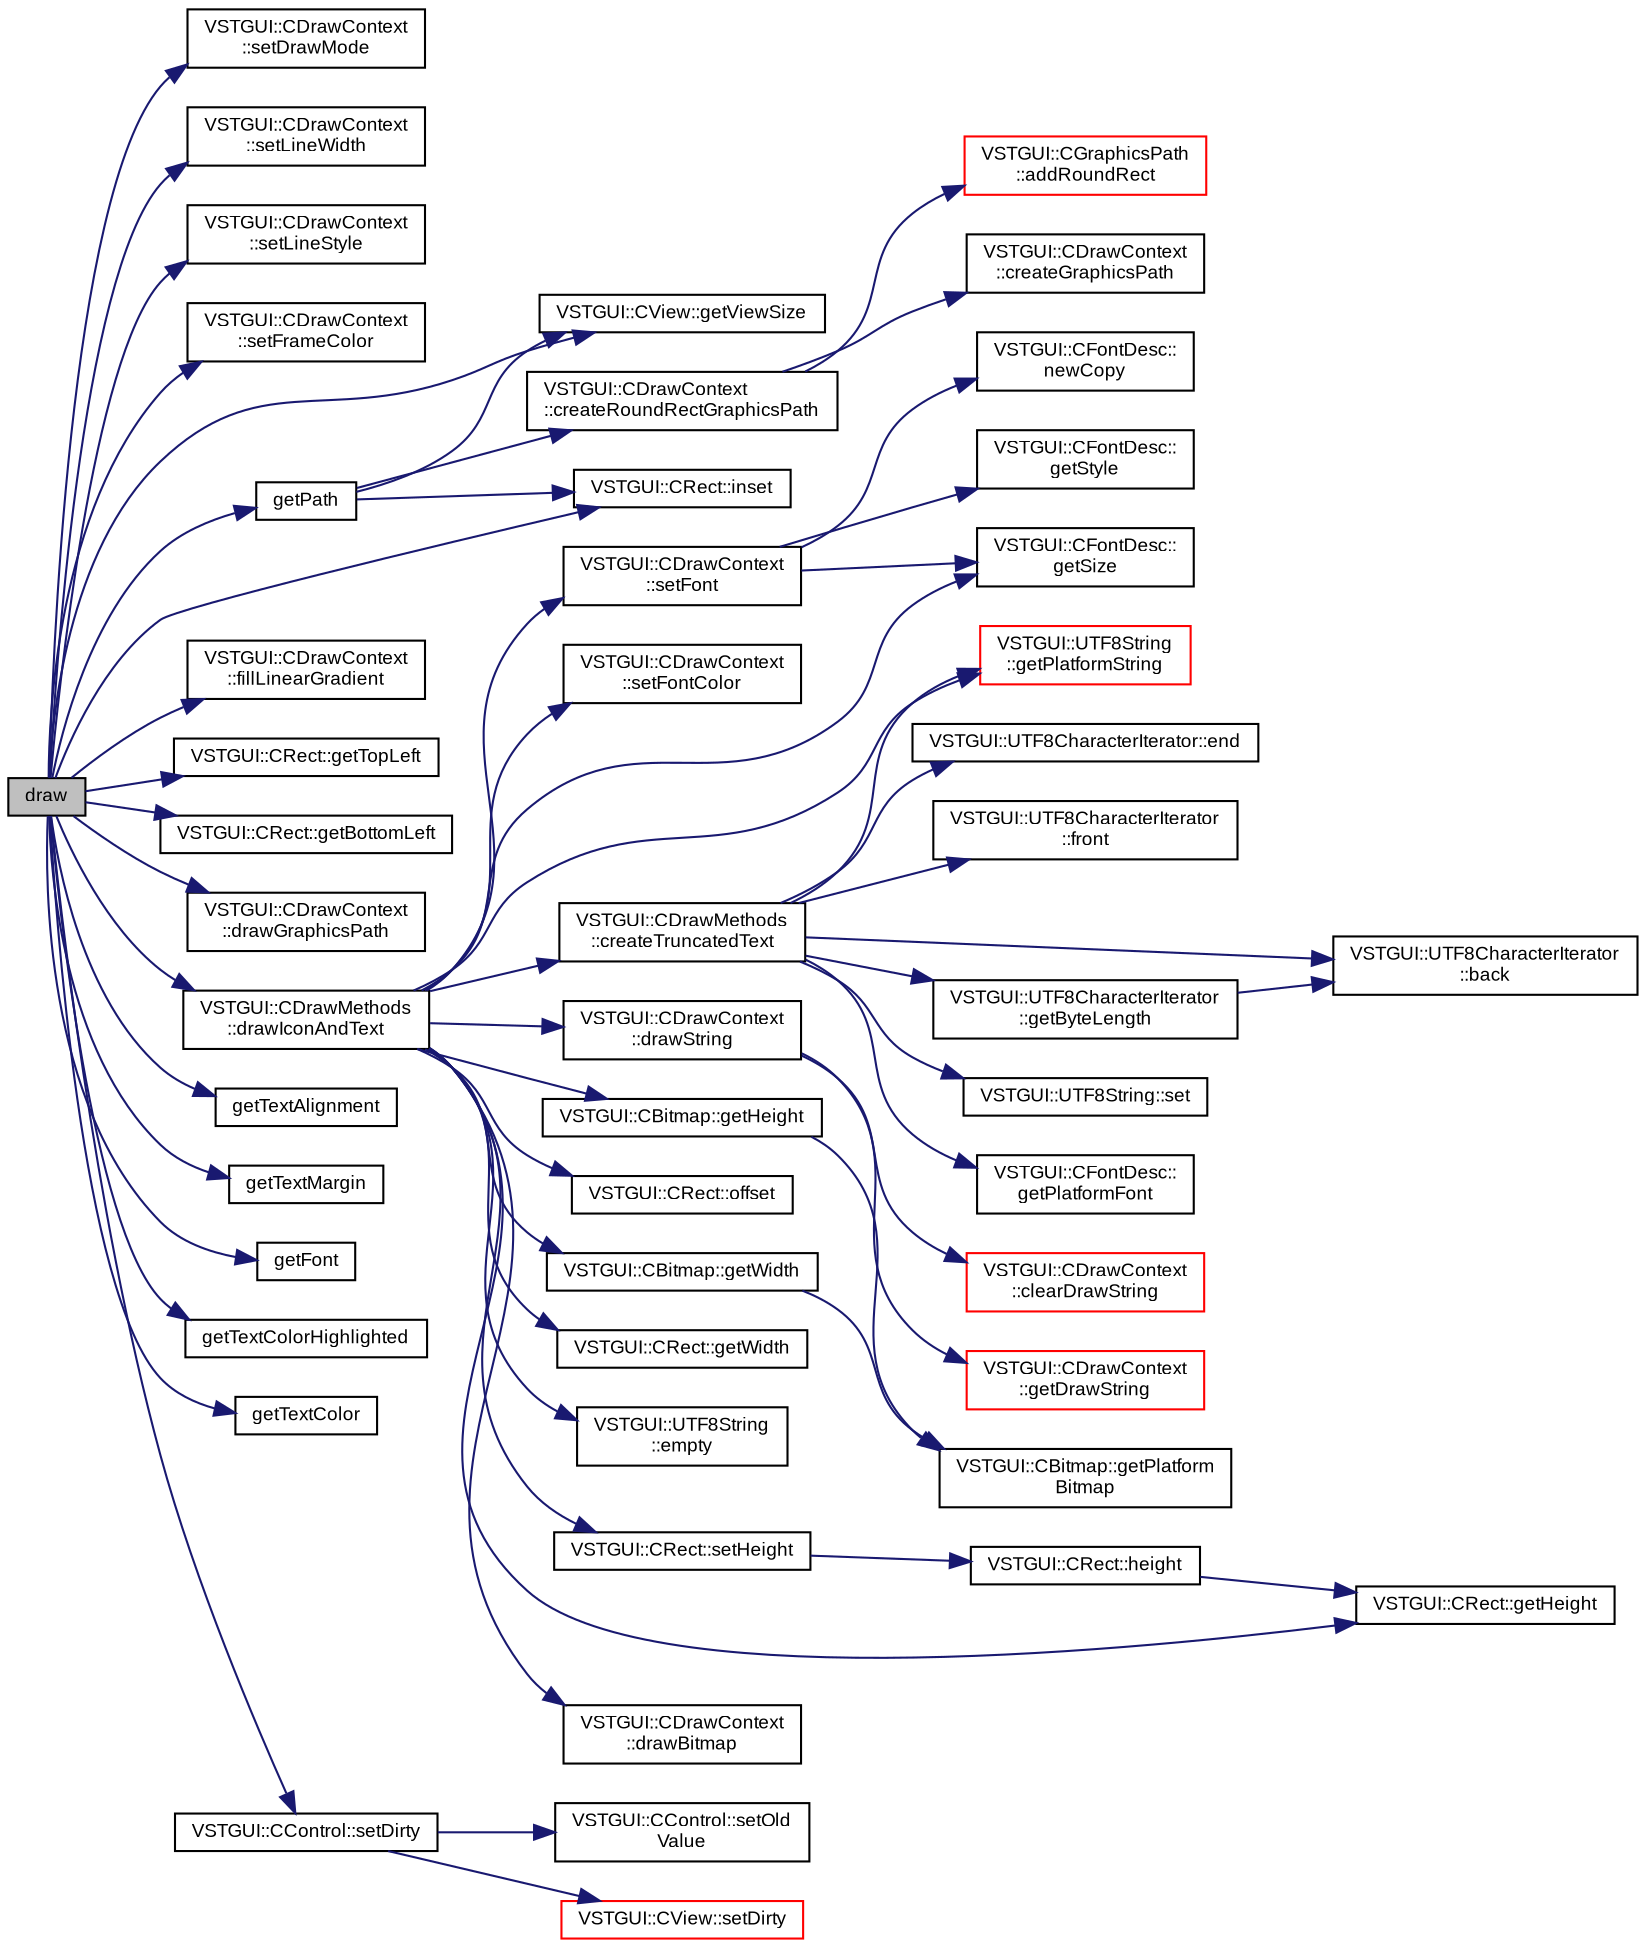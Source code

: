 digraph "draw"
{
  bgcolor="transparent";
  edge [fontname="Arial",fontsize="9",labelfontname="Arial",labelfontsize="9"];
  node [fontname="Arial",fontsize="9",shape=record];
  rankdir="LR";
  Node1 [label="draw",height=0.2,width=0.4,color="black", fillcolor="grey75", style="filled" fontcolor="black"];
  Node1 -> Node2 [color="midnightblue",fontsize="9",style="solid",fontname="Arial"];
  Node2 [label="VSTGUI::CDrawContext\l::setDrawMode",height=0.2,width=0.4,color="black",URL="$class_v_s_t_g_u_i_1_1_c_draw_context.html#ab4bef9a3e8c1344693fc3f53a9a1b51b",tooltip="set the current draw mode, see CDrawMode "];
  Node1 -> Node3 [color="midnightblue",fontsize="9",style="solid",fontname="Arial"];
  Node3 [label="VSTGUI::CDrawContext\l::setLineWidth",height=0.2,width=0.4,color="black",URL="$class_v_s_t_g_u_i_1_1_c_draw_context.html#a9901bb437bd3a1c196eb2f7b0d5bfa44",tooltip="set the current line width "];
  Node1 -> Node4 [color="midnightblue",fontsize="9",style="solid",fontname="Arial"];
  Node4 [label="VSTGUI::CDrawContext\l::setLineStyle",height=0.2,width=0.4,color="black",URL="$class_v_s_t_g_u_i_1_1_c_draw_context.html#a622734e81b6fc1a89480d47fc4dc6f01",tooltip="set the current line style "];
  Node1 -> Node5 [color="midnightblue",fontsize="9",style="solid",fontname="Arial"];
  Node5 [label="VSTGUI::CDrawContext\l::setFrameColor",height=0.2,width=0.4,color="black",URL="$class_v_s_t_g_u_i_1_1_c_draw_context.html#ae44181e37622cc3aeb857617ee21f595",tooltip="set current stroke color "];
  Node1 -> Node6 [color="midnightblue",fontsize="9",style="solid",fontname="Arial"];
  Node6 [label="VSTGUI::CView::getViewSize",height=0.2,width=0.4,color="black",URL="$class_v_s_t_g_u_i_1_1_c_view.html#a7b14fb07c53ccfa07dc91900f4fe01f1",tooltip="read only access to view size "];
  Node1 -> Node7 [color="midnightblue",fontsize="9",style="solid",fontname="Arial"];
  Node7 [label="VSTGUI::CRect::inset",height=0.2,width=0.4,color="black",URL="$struct_v_s_t_g_u_i_1_1_c_rect.html#a67f221f80f18e8bc5eaf06aa6d82aace"];
  Node1 -> Node8 [color="midnightblue",fontsize="9",style="solid",fontname="Arial"];
  Node8 [label="getPath",height=0.2,width=0.4,color="black",URL="$class_v_s_t_g_u_i_1_1_c_text_button.html#ae16576aafd35486dfdf5b01ff38e1bda"];
  Node8 -> Node6 [color="midnightblue",fontsize="9",style="solid",fontname="Arial"];
  Node8 -> Node7 [color="midnightblue",fontsize="9",style="solid",fontname="Arial"];
  Node8 -> Node9 [color="midnightblue",fontsize="9",style="solid",fontname="Arial"];
  Node9 [label="VSTGUI::CDrawContext\l::createRoundRectGraphicsPath",height=0.2,width=0.4,color="black",URL="$class_v_s_t_g_u_i_1_1_c_draw_context.html#aae150cd1619e66491930247a9092ce60",tooltip="create a rect with round corners as graphics path, you need to forget it after usage ..."];
  Node9 -> Node10 [color="midnightblue",fontsize="9",style="solid",fontname="Arial"];
  Node10 [label="VSTGUI::CDrawContext\l::createGraphicsPath",height=0.2,width=0.4,color="black",URL="$class_v_s_t_g_u_i_1_1_c_draw_context.html#a674489a3852313daca850240742481c6",tooltip="create a graphics path object, you need to forget it after usage "];
  Node9 -> Node11 [color="midnightblue",fontsize="9",style="solid",fontname="Arial"];
  Node11 [label="VSTGUI::CGraphicsPath\l::addRoundRect",height=0.2,width=0.4,color="red",URL="$class_v_s_t_g_u_i_1_1_c_graphics_path.html#ab931fd1815af542997697960629d87f3"];
  Node1 -> Node12 [color="midnightblue",fontsize="9",style="solid",fontname="Arial"];
  Node12 [label="VSTGUI::CDrawContext\l::fillLinearGradient",height=0.2,width=0.4,color="black",URL="$class_v_s_t_g_u_i_1_1_c_draw_context.html#aa39590e1a477c16edeb4c08cc2762502"];
  Node1 -> Node13 [color="midnightblue",fontsize="9",style="solid",fontname="Arial"];
  Node13 [label="VSTGUI::CRect::getTopLeft",height=0.2,width=0.4,color="black",URL="$struct_v_s_t_g_u_i_1_1_c_rect.html#a8283a5bcb281e300d94ac274dd79c4bb"];
  Node1 -> Node14 [color="midnightblue",fontsize="9",style="solid",fontname="Arial"];
  Node14 [label="VSTGUI::CRect::getBottomLeft",height=0.2,width=0.4,color="black",URL="$struct_v_s_t_g_u_i_1_1_c_rect.html#a5e455bf9c98ce04117640a3de82c35ca"];
  Node1 -> Node15 [color="midnightblue",fontsize="9",style="solid",fontname="Arial"];
  Node15 [label="VSTGUI::CDrawContext\l::drawGraphicsPath",height=0.2,width=0.4,color="black",URL="$class_v_s_t_g_u_i_1_1_c_draw_context.html#a3f16731acd9e86412d7b36e293ee0f5e"];
  Node1 -> Node16 [color="midnightblue",fontsize="9",style="solid",fontname="Arial"];
  Node16 [label="VSTGUI::CDrawMethods\l::drawIconAndText",height=0.2,width=0.4,color="black",URL="$namespace_v_s_t_g_u_i_1_1_c_draw_methods.html#a46d935bdf260519c07e691ec67dfdfb4"];
  Node16 -> Node17 [color="midnightblue",fontsize="9",style="solid",fontname="Arial"];
  Node17 [label="VSTGUI::CBitmap::getWidth",height=0.2,width=0.4,color="black",URL="$class_v_s_t_g_u_i_1_1_c_bitmap.html#a8b4fe88292b8e95807a9b07a26cd1cb1",tooltip="get the width of the image "];
  Node17 -> Node18 [color="midnightblue",fontsize="9",style="solid",fontname="Arial"];
  Node18 [label="VSTGUI::CBitmap::getPlatform\lBitmap",height=0.2,width=0.4,color="black",URL="$class_v_s_t_g_u_i_1_1_c_bitmap.html#a8849ed13652f5ee727ba7e689af30290"];
  Node16 -> Node19 [color="midnightblue",fontsize="9",style="solid",fontname="Arial"];
  Node19 [label="VSTGUI::CBitmap::getHeight",height=0.2,width=0.4,color="black",URL="$class_v_s_t_g_u_i_1_1_c_bitmap.html#a1f4be3a475a8fb7d8defa4621c01558d",tooltip="get the height of the image "];
  Node19 -> Node18 [color="midnightblue",fontsize="9",style="solid",fontname="Arial"];
  Node16 -> Node20 [color="midnightblue",fontsize="9",style="solid",fontname="Arial"];
  Node20 [label="VSTGUI::CRect::offset",height=0.2,width=0.4,color="black",URL="$struct_v_s_t_g_u_i_1_1_c_rect.html#a3b15bdeea464922589dfe91b21d991ce"];
  Node16 -> Node21 [color="midnightblue",fontsize="9",style="solid",fontname="Arial"];
  Node21 [label="VSTGUI::CRect::getHeight",height=0.2,width=0.4,color="black",URL="$struct_v_s_t_g_u_i_1_1_c_rect.html#a1f4be3a475a8fb7d8defa4621c01558d"];
  Node16 -> Node22 [color="midnightblue",fontsize="9",style="solid",fontname="Arial"];
  Node22 [label="VSTGUI::CRect::getWidth",height=0.2,width=0.4,color="black",URL="$struct_v_s_t_g_u_i_1_1_c_rect.html#a8b4fe88292b8e95807a9b07a26cd1cb1"];
  Node16 -> Node23 [color="midnightblue",fontsize="9",style="solid",fontname="Arial"];
  Node23 [label="VSTGUI::UTF8String\l::empty",height=0.2,width=0.4,color="black",URL="$class_v_s_t_g_u_i_1_1_u_t_f8_string.html#ac6e61de369e994009e36f344f99c15ad"];
  Node16 -> Node24 [color="midnightblue",fontsize="9",style="solid",fontname="Arial"];
  Node24 [label="VSTGUI::CFontDesc::\lgetSize",height=0.2,width=0.4,color="black",URL="$class_v_s_t_g_u_i_1_1_c_font_desc.html#a41e097ceebffe54a8ed361d006164fc6",tooltip="get the height of the font "];
  Node16 -> Node25 [color="midnightblue",fontsize="9",style="solid",fontname="Arial"];
  Node25 [label="VSTGUI::CRect::setHeight",height=0.2,width=0.4,color="black",URL="$struct_v_s_t_g_u_i_1_1_c_rect.html#a5067e7f1239cf80b5488792ecf3ac098"];
  Node25 -> Node26 [color="midnightblue",fontsize="9",style="solid",fontname="Arial"];
  Node26 [label="VSTGUI::CRect::height",height=0.2,width=0.4,color="black",URL="$struct_v_s_t_g_u_i_1_1_c_rect.html#a5ca7ffa8316b6835e331dfd01534ed32"];
  Node26 -> Node21 [color="midnightblue",fontsize="9",style="solid",fontname="Arial"];
  Node16 -> Node27 [color="midnightblue",fontsize="9",style="solid",fontname="Arial"];
  Node27 [label="VSTGUI::CDrawContext\l::drawBitmap",height=0.2,width=0.4,color="black",URL="$class_v_s_t_g_u_i_1_1_c_draw_context.html#a90db9382b9c2c390af6f4630109dbee0",tooltip="don&#39;t call directly, please use CBitmap::draw instead "];
  Node16 -> Node28 [color="midnightblue",fontsize="9",style="solid",fontname="Arial"];
  Node28 [label="VSTGUI::CDrawContext\l::setFont",height=0.2,width=0.4,color="black",URL="$class_v_s_t_g_u_i_1_1_c_draw_context.html#aa88b4cee28d3836ba68eeb55cd3bdca4",tooltip="set current font "];
  Node28 -> Node24 [color="midnightblue",fontsize="9",style="solid",fontname="Arial"];
  Node28 -> Node29 [color="midnightblue",fontsize="9",style="solid",fontname="Arial"];
  Node29 [label="VSTGUI::CFontDesc::\lgetStyle",height=0.2,width=0.4,color="black",URL="$class_v_s_t_g_u_i_1_1_c_font_desc.html#a8258f5208a5d8e941b3018bf004e6367",tooltip="get the style of the font "];
  Node28 -> Node30 [color="midnightblue",fontsize="9",style="solid",fontname="Arial"];
  Node30 [label="VSTGUI::CFontDesc::\lnewCopy",height=0.2,width=0.4,color="black",URL="$class_v_s_t_g_u_i_1_1_c_font_desc.html#a624f67fa321bcb03a632d38161b1f216"];
  Node16 -> Node31 [color="midnightblue",fontsize="9",style="solid",fontname="Arial"];
  Node31 [label="VSTGUI::CDrawContext\l::setFontColor",height=0.2,width=0.4,color="black",URL="$class_v_s_t_g_u_i_1_1_c_draw_context.html#ae55294dcf820a4e8367f3b7e622d8027",tooltip="set current font color "];
  Node16 -> Node32 [color="midnightblue",fontsize="9",style="solid",fontname="Arial"];
  Node32 [label="VSTGUI::CDrawMethods\l::createTruncatedText",height=0.2,width=0.4,color="black",URL="$namespace_v_s_t_g_u_i_1_1_c_draw_methods.html#af5414ecdb0e7fbf883843fb8ff78758b"];
  Node32 -> Node33 [color="midnightblue",fontsize="9",style="solid",fontname="Arial"];
  Node33 [label="VSTGUI::CFontDesc::\lgetPlatformFont",height=0.2,width=0.4,color="black",URL="$class_v_s_t_g_u_i_1_1_c_font_desc.html#af97b831edbd57148720d11f0aeacd378"];
  Node32 -> Node34 [color="midnightblue",fontsize="9",style="solid",fontname="Arial"];
  Node34 [label="VSTGUI::UTF8String\l::getPlatformString",height=0.2,width=0.4,color="red",URL="$class_v_s_t_g_u_i_1_1_u_t_f8_string.html#ad4cb7844d8ca30afe9f9f483dd7761ec"];
  Node32 -> Node35 [color="midnightblue",fontsize="9",style="solid",fontname="Arial"];
  Node35 [label="VSTGUI::UTF8CharacterIterator::end",height=0.2,width=0.4,color="black",URL="$class_v_s_t_g_u_i_1_1_u_t_f8_character_iterator.html#a03dc55107bee72cd1fccd0fa44d9d211"];
  Node32 -> Node36 [color="midnightblue",fontsize="9",style="solid",fontname="Arial"];
  Node36 [label="VSTGUI::UTF8CharacterIterator\l::front",height=0.2,width=0.4,color="black",URL="$class_v_s_t_g_u_i_1_1_u_t_f8_character_iterator.html#a15f1c80f5a4c7043d485c56916e07d85"];
  Node32 -> Node37 [color="midnightblue",fontsize="9",style="solid",fontname="Arial"];
  Node37 [label="VSTGUI::UTF8CharacterIterator\l::getByteLength",height=0.2,width=0.4,color="black",URL="$class_v_s_t_g_u_i_1_1_u_t_f8_character_iterator.html#ade2221adf6e7b993124a882b984d4564"];
  Node37 -> Node38 [color="midnightblue",fontsize="9",style="solid",fontname="Arial"];
  Node38 [label="VSTGUI::UTF8CharacterIterator\l::back",height=0.2,width=0.4,color="black",URL="$class_v_s_t_g_u_i_1_1_u_t_f8_character_iterator.html#a0bb7394b3cd98cdf7b65bd5105121109"];
  Node32 -> Node39 [color="midnightblue",fontsize="9",style="solid",fontname="Arial"];
  Node39 [label="VSTGUI::UTF8String::set",height=0.2,width=0.4,color="black",URL="$class_v_s_t_g_u_i_1_1_u_t_f8_string.html#aa1cd19a5c26cb67e82216ddacf6e87db"];
  Node32 -> Node38 [color="midnightblue",fontsize="9",style="solid",fontname="Arial"];
  Node16 -> Node40 [color="midnightblue",fontsize="9",style="solid",fontname="Arial"];
  Node40 [label="VSTGUI::CDrawContext\l::drawString",height=0.2,width=0.4,color="black",URL="$class_v_s_t_g_u_i_1_1_c_draw_context.html#ab6f84da4fdd3ce79d6347bfb9225ae6c",tooltip="draw an UTF-8 encoded string "];
  Node40 -> Node41 [color="midnightblue",fontsize="9",style="solid",fontname="Arial"];
  Node41 [label="VSTGUI::CDrawContext\l::getDrawString",height=0.2,width=0.4,color="red",URL="$class_v_s_t_g_u_i_1_1_c_draw_context.html#ae02f4a64e6c2b077988f56ed305ec140"];
  Node40 -> Node42 [color="midnightblue",fontsize="9",style="solid",fontname="Arial"];
  Node42 [label="VSTGUI::CDrawContext\l::clearDrawString",height=0.2,width=0.4,color="red",URL="$class_v_s_t_g_u_i_1_1_c_draw_context.html#ae0c5f28e389dcccd7e49d8474846a016"];
  Node16 -> Node34 [color="midnightblue",fontsize="9",style="solid",fontname="Arial"];
  Node1 -> Node43 [color="midnightblue",fontsize="9",style="solid",fontname="Arial"];
  Node43 [label="getTextAlignment",height=0.2,width=0.4,color="black",URL="$class_v_s_t_g_u_i_1_1_c_text_button.html#a0f0f6eae0e73199eaa35c6ef8cef9630"];
  Node1 -> Node44 [color="midnightblue",fontsize="9",style="solid",fontname="Arial"];
  Node44 [label="getTextMargin",height=0.2,width=0.4,color="black",URL="$class_v_s_t_g_u_i_1_1_c_text_button.html#a11804613b71b531919e87854a77263d7"];
  Node1 -> Node45 [color="midnightblue",fontsize="9",style="solid",fontname="Arial"];
  Node45 [label="getFont",height=0.2,width=0.4,color="black",URL="$class_v_s_t_g_u_i_1_1_c_text_button.html#abb733222ee0828c799f8fe9b8ad47a6d"];
  Node1 -> Node46 [color="midnightblue",fontsize="9",style="solid",fontname="Arial"];
  Node46 [label="getTextColorHighlighted",height=0.2,width=0.4,color="black",URL="$class_v_s_t_g_u_i_1_1_c_text_button.html#a3ef8149a4e9b1465922f485d6ff63736"];
  Node1 -> Node47 [color="midnightblue",fontsize="9",style="solid",fontname="Arial"];
  Node47 [label="getTextColor",height=0.2,width=0.4,color="black",URL="$class_v_s_t_g_u_i_1_1_c_text_button.html#a56b0f03059b4661176b414f94690651b"];
  Node1 -> Node48 [color="midnightblue",fontsize="9",style="solid",fontname="Arial"];
  Node48 [label="VSTGUI::CControl::setDirty",height=0.2,width=0.4,color="black",URL="$class_v_s_t_g_u_i_1_1_c_control.html#a0f19a61606a7f547b62102310063ea76",tooltip="set the view to dirty so that it is redrawn in the next idle. Thread Safe ! "];
  Node48 -> Node49 [color="midnightblue",fontsize="9",style="solid",fontname="Arial"];
  Node49 [label="VSTGUI::CView::setDirty",height=0.2,width=0.4,color="red",URL="$class_v_s_t_g_u_i_1_1_c_view.html#a0f19a61606a7f547b62102310063ea76",tooltip="set the view to dirty so that it is redrawn in the next idle. Thread Safe ! "];
  Node48 -> Node50 [color="midnightblue",fontsize="9",style="solid",fontname="Arial"];
  Node50 [label="VSTGUI::CControl::setOld\lValue",height=0.2,width=0.4,color="black",URL="$class_v_s_t_g_u_i_1_1_c_control.html#afc823b522376ef0a986cf37be77704d5"];
}
